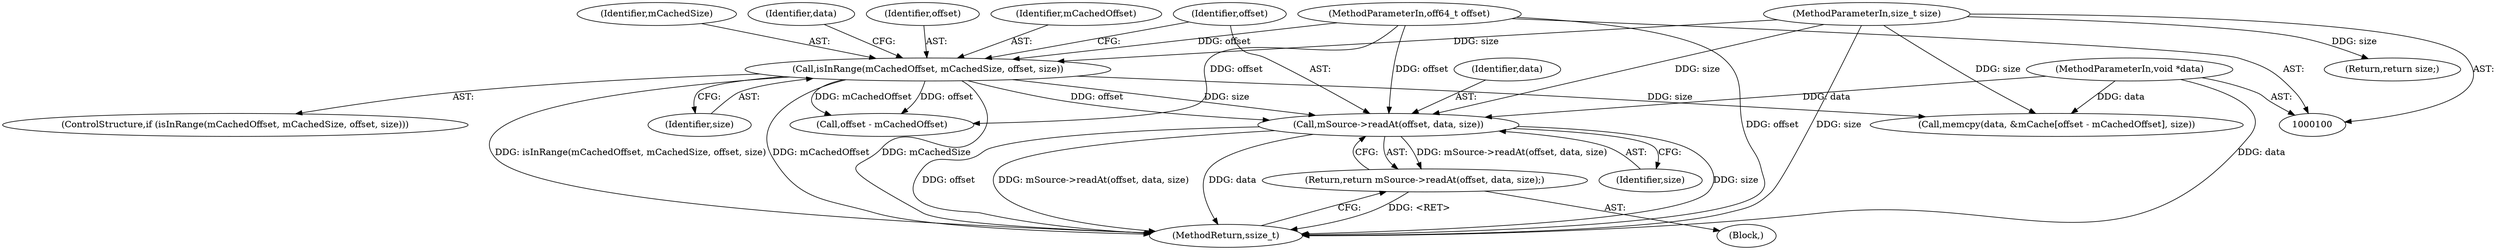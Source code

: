 digraph "0_Android_d48f0f145f8f0f4472bc0af668ac9a8bce44ba9b_1@API" {
"1000125" [label="(Call,mSource->readAt(offset, data, size))"];
"1000107" [label="(Call,isInRange(mCachedOffset, mCachedSize, offset, size))"];
"1000101" [label="(MethodParameterIn,off64_t offset)"];
"1000103" [label="(MethodParameterIn,size_t size)"];
"1000102" [label="(MethodParameterIn,void *data)"];
"1000124" [label="(Return,return mSource->readAt(offset, data, size);)"];
"1000124" [label="(Return,return mSource->readAt(offset, data, size);)"];
"1000114" [label="(Identifier,data)"];
"1000128" [label="(Identifier,size)"];
"1000118" [label="(Call,offset - mCachedOffset)"];
"1000125" [label="(Call,mSource->readAt(offset, data, size))"];
"1000110" [label="(Identifier,offset)"];
"1000129" [label="(MethodReturn,ssize_t)"];
"1000108" [label="(Identifier,mCachedOffset)"];
"1000127" [label="(Identifier,data)"];
"1000126" [label="(Identifier,offset)"];
"1000107" [label="(Call,isInRange(mCachedOffset, mCachedSize, offset, size))"];
"1000103" [label="(MethodParameterIn,size_t size)"];
"1000106" [label="(ControlStructure,if (isInRange(mCachedOffset, mCachedSize, offset, size)))"];
"1000111" [label="(Identifier,size)"];
"1000101" [label="(MethodParameterIn,off64_t offset)"];
"1000102" [label="(MethodParameterIn,void *data)"];
"1000113" [label="(Call,memcpy(data, &mCache[offset - mCachedOffset], size))"];
"1000109" [label="(Identifier,mCachedSize)"];
"1000122" [label="(Return,return size;)"];
"1000104" [label="(Block,)"];
"1000125" -> "1000124"  [label="AST: "];
"1000125" -> "1000128"  [label="CFG: "];
"1000126" -> "1000125"  [label="AST: "];
"1000127" -> "1000125"  [label="AST: "];
"1000128" -> "1000125"  [label="AST: "];
"1000124" -> "1000125"  [label="CFG: "];
"1000125" -> "1000129"  [label="DDG: offset"];
"1000125" -> "1000129"  [label="DDG: mSource->readAt(offset, data, size)"];
"1000125" -> "1000129"  [label="DDG: data"];
"1000125" -> "1000129"  [label="DDG: size"];
"1000125" -> "1000124"  [label="DDG: mSource->readAt(offset, data, size)"];
"1000107" -> "1000125"  [label="DDG: offset"];
"1000107" -> "1000125"  [label="DDG: size"];
"1000101" -> "1000125"  [label="DDG: offset"];
"1000102" -> "1000125"  [label="DDG: data"];
"1000103" -> "1000125"  [label="DDG: size"];
"1000107" -> "1000106"  [label="AST: "];
"1000107" -> "1000111"  [label="CFG: "];
"1000108" -> "1000107"  [label="AST: "];
"1000109" -> "1000107"  [label="AST: "];
"1000110" -> "1000107"  [label="AST: "];
"1000111" -> "1000107"  [label="AST: "];
"1000114" -> "1000107"  [label="CFG: "];
"1000126" -> "1000107"  [label="CFG: "];
"1000107" -> "1000129"  [label="DDG: mCachedOffset"];
"1000107" -> "1000129"  [label="DDG: isInRange(mCachedOffset, mCachedSize, offset, size)"];
"1000107" -> "1000129"  [label="DDG: mCachedSize"];
"1000101" -> "1000107"  [label="DDG: offset"];
"1000103" -> "1000107"  [label="DDG: size"];
"1000107" -> "1000118"  [label="DDG: offset"];
"1000107" -> "1000118"  [label="DDG: mCachedOffset"];
"1000107" -> "1000113"  [label="DDG: size"];
"1000101" -> "1000100"  [label="AST: "];
"1000101" -> "1000129"  [label="DDG: offset"];
"1000101" -> "1000118"  [label="DDG: offset"];
"1000103" -> "1000100"  [label="AST: "];
"1000103" -> "1000129"  [label="DDG: size"];
"1000103" -> "1000113"  [label="DDG: size"];
"1000103" -> "1000122"  [label="DDG: size"];
"1000102" -> "1000100"  [label="AST: "];
"1000102" -> "1000129"  [label="DDG: data"];
"1000102" -> "1000113"  [label="DDG: data"];
"1000124" -> "1000104"  [label="AST: "];
"1000129" -> "1000124"  [label="CFG: "];
"1000124" -> "1000129"  [label="DDG: <RET>"];
}

